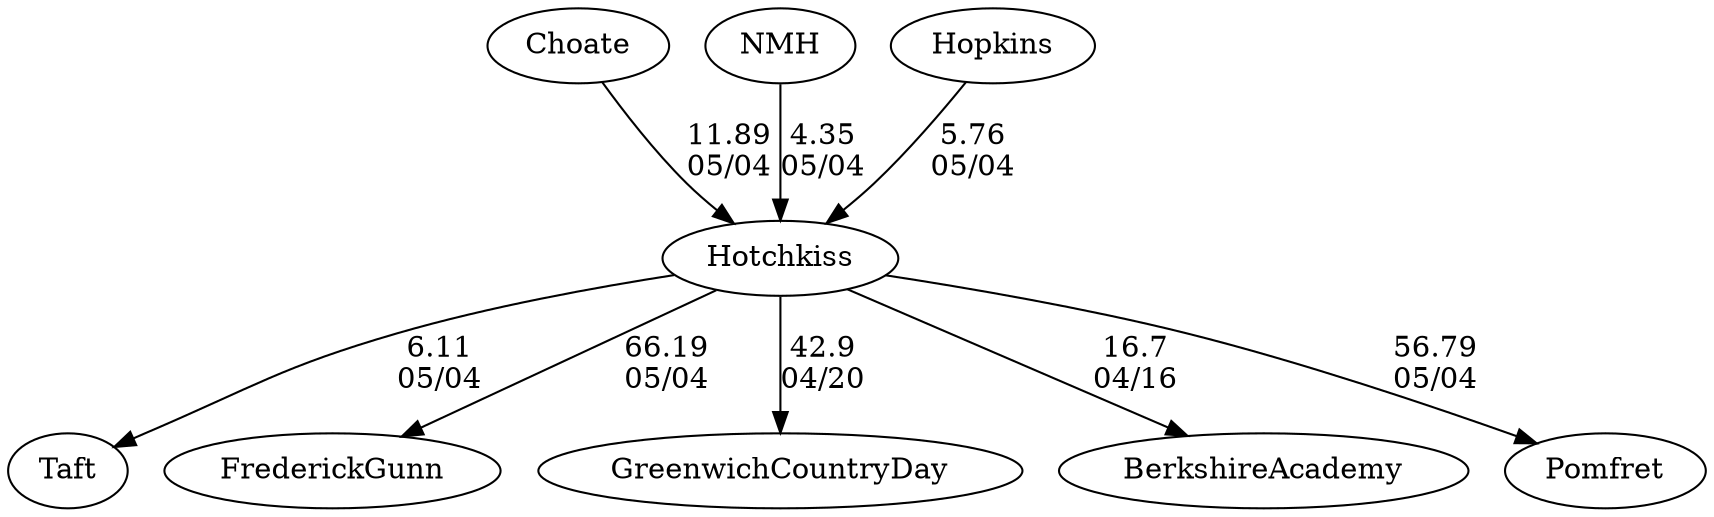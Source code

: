 digraph girls4foursHotchkiss {Taft [URL="girls4foursHotchkissTaft.html"];FrederickGunn [URL="girls4foursHotchkissFrederickGunn.html"];Choate [URL="girls4foursHotchkissChoate.html"];GreenwichCountryDay [URL="girls4foursHotchkissGreenwichCountryDay.html"];NMH [URL="girls4foursHotchkissNMH.html"];Hotchkiss [URL="girls4foursHotchkissHotchkiss.html"];BerkshireAcademy [URL="girls4foursHotchkissBerkshireAcademy.html"];Hopkins [URL="girls4foursHotchkissHopkins.html"];Pomfret [URL="girls4foursHotchkissPomfret.html"];Hotchkiss -> GreenwichCountryDay[label="42.9
04/20", weight="58", tooltip="NEIRA Boys & Girls Fours,Notre Dame Invite #1: Notre Dame vs. Hotchkiss vs. Middletown vs. Greenwich Country Day School			
Distance: 1500m Conditions: All races into an outgoing head current on the river. Light cross/ tail wind for all races. G1 and B1 had small chop starting to build. Comments: Great Racing by all today!
None", URL="https://www.row2k.com/results/resultspage.cfm?UID=0B5A12BEAF8945DD81EB9EFB206E62F1&cat=5", random="random"]; 
Hotchkiss -> BerkshireAcademy[label="16.7
04/16", weight="84", tooltip="NEIRA Boys & Girls Fours,Berkshire School vs. Hotchkiss			
Distance: 1500 M Conditions: Chilly and cloudy with variable cross headwinds building over the afternoon; strongest in the middle 500. Generally flat water with some slight chop in middle 500. Comments: Order of racing: G3-B4-G2-B3-G1-B2-G4-B1. Berkshire hotseated between G3 and G4. Great to be able to welcome our neighbors to the world of fours racing.
None", URL="https://www.row2k.com/results/resultspage.cfm?UID=146036DC0D57AEEFDD13651887C3B194&cat=5", random="random"]; 
Choate -> Hotchkiss[label="11.89
05/04", weight="89", tooltip="Founder's Day Regatta			
", URL="", random="random"]; 
Hopkins -> Hotchkiss[label="5.76
05/04", weight="95", tooltip="Founder's Day Regatta			
", URL="", random="random"]; 
NMH -> Hotchkiss[label="4.35
05/04", weight="96", tooltip="Founder's Day Regatta			
", URL="", random="random"]; 
Hotchkiss -> Taft[label="6.11
05/04", weight="94", tooltip="Founder's Day Regatta			
", URL="", random="random"]; 
Hotchkiss -> Pomfret[label="56.79
05/04", weight="44", tooltip="Founder's Day Regatta			
", URL="", random="random"]; 
Hotchkiss -> FrederickGunn[label="66.19
05/04", weight="34", tooltip="Founder's Day Regatta			
", URL="", random="random"]}